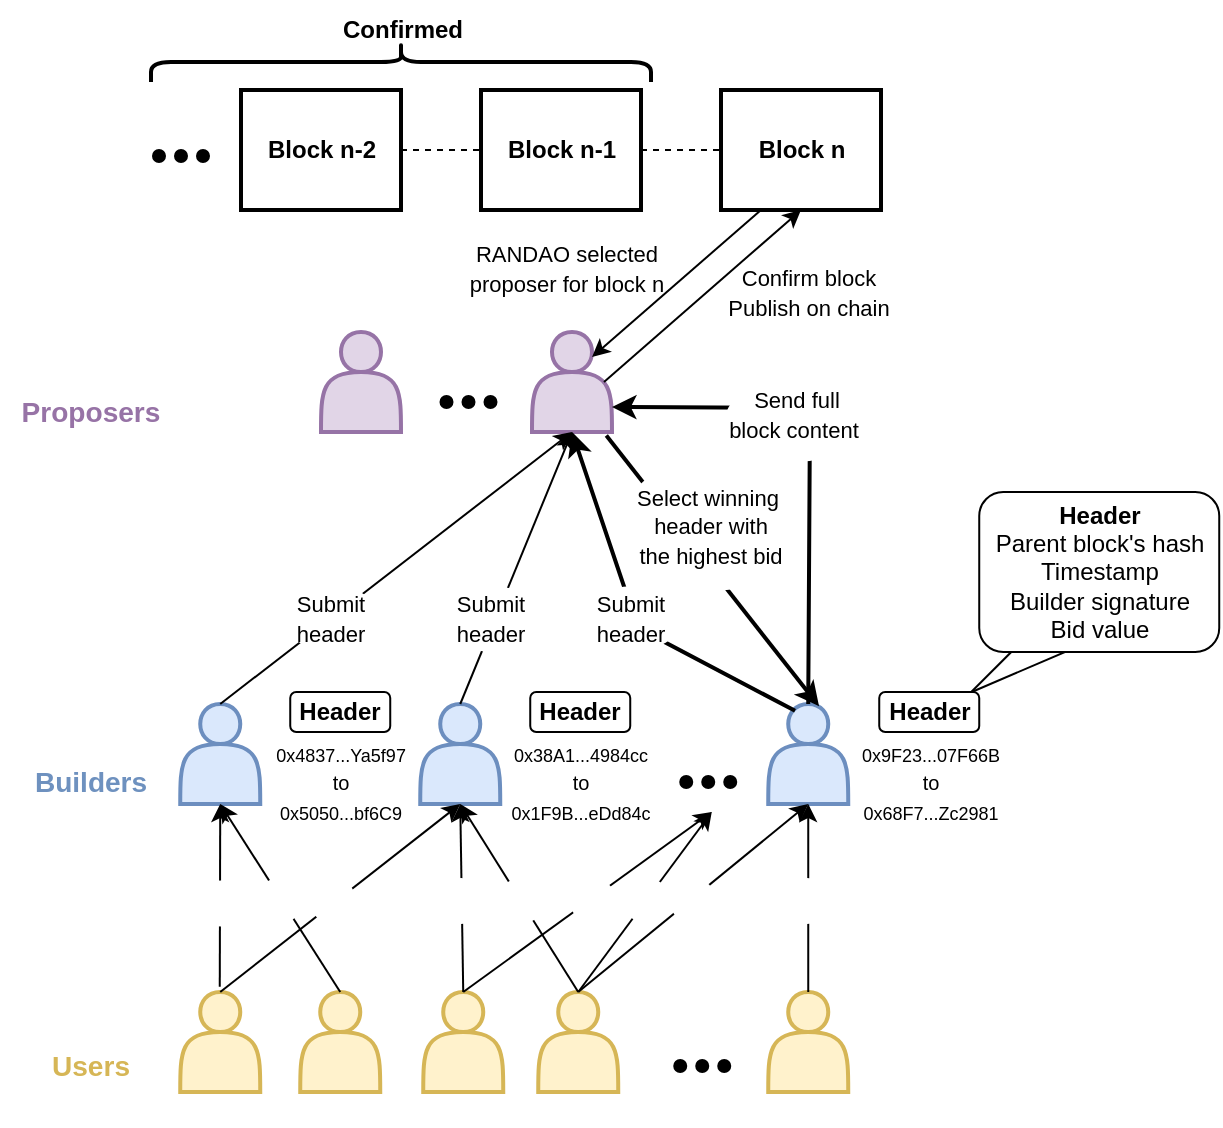 <mxfile version="26.0.14">
  <diagram name="Page-1" id="Rt2gjxt__m3kLgCPaDpE">
    <mxGraphModel dx="835" dy="448" grid="1" gridSize="10" guides="1" tooltips="1" connect="1" arrows="1" fold="1" page="1" pageScale="1" pageWidth="827" pageHeight="1169" math="0" shadow="0">
      <root>
        <mxCell id="0" />
        <mxCell id="1" parent="0" />
        <mxCell id="9paTq_0o_kBmyaApCOEQ-1" value="&lt;b&gt;Block n-1&lt;/b&gt;" style="rounded=0;whiteSpace=wrap;html=1;strokeWidth=2;" vertex="1" parent="1">
          <mxGeometry x="255.5" y="56" width="80" height="60" as="geometry" />
        </mxCell>
        <mxCell id="9paTq_0o_kBmyaApCOEQ-2" value="&lt;b&gt;Block n&lt;/b&gt;" style="rounded=0;whiteSpace=wrap;html=1;strokeWidth=2;" vertex="1" parent="1">
          <mxGeometry x="375.5" y="56" width="80" height="60" as="geometry" />
        </mxCell>
        <mxCell id="9paTq_0o_kBmyaApCOEQ-3" value="" style="endArrow=none;dashed=1;html=1;rounded=0;entryX=0;entryY=0.5;entryDx=0;entryDy=0;" edge="1" parent="1" source="9paTq_0o_kBmyaApCOEQ-1" target="9paTq_0o_kBmyaApCOEQ-2">
          <mxGeometry width="50" height="50" relative="1" as="geometry">
            <mxPoint x="175.5" y="86" as="sourcePoint" />
            <mxPoint x="235.5" y="85.5" as="targetPoint" />
          </mxGeometry>
        </mxCell>
        <mxCell id="9paTq_0o_kBmyaApCOEQ-4" value="&lt;b&gt;Block n-2&lt;/b&gt;" style="rounded=0;whiteSpace=wrap;html=1;strokeWidth=2;" vertex="1" parent="1">
          <mxGeometry x="135.5" y="56" width="80" height="60" as="geometry" />
        </mxCell>
        <mxCell id="9paTq_0o_kBmyaApCOEQ-5" value="" style="endArrow=none;dashed=1;html=1;rounded=0;exitX=1;exitY=0.5;exitDx=0;exitDy=0;entryX=0;entryY=0.5;entryDx=0;entryDy=0;" edge="1" parent="1" source="9paTq_0o_kBmyaApCOEQ-4" target="9paTq_0o_kBmyaApCOEQ-1">
          <mxGeometry width="50" height="50" relative="1" as="geometry">
            <mxPoint x="345.5" y="96" as="sourcePoint" />
            <mxPoint x="255.5" y="86" as="targetPoint" />
          </mxGeometry>
        </mxCell>
        <mxCell id="9paTq_0o_kBmyaApCOEQ-6" value="" style="shape=curlyBracket;whiteSpace=wrap;html=1;rounded=1;labelPosition=left;verticalLabelPosition=middle;align=right;verticalAlign=middle;rotation=90;strokeWidth=2;" vertex="1" parent="1">
          <mxGeometry x="205.5" y="-83" width="20" height="250" as="geometry" />
        </mxCell>
        <mxCell id="9paTq_0o_kBmyaApCOEQ-7" value="&lt;b&gt;Confirmed&lt;/b&gt;" style="text;html=1;align=center;verticalAlign=middle;resizable=0;points=[];autosize=1;strokeColor=none;fillColor=none;" vertex="1" parent="1">
          <mxGeometry x="175.5" y="11" width="80" height="30" as="geometry" />
        </mxCell>
        <mxCell id="9paTq_0o_kBmyaApCOEQ-8" value="" style="shape=actor;whiteSpace=wrap;html=1;strokeWidth=2;fillColor=#e1d5e7;strokeColor=#9673a6;" vertex="1" parent="1">
          <mxGeometry x="281" y="177" width="40" height="50" as="geometry" />
        </mxCell>
        <mxCell id="9paTq_0o_kBmyaApCOEQ-9" value="" style="shape=actor;whiteSpace=wrap;html=1;strokeWidth=2;fillColor=#dae8fc;strokeColor=#6c8ebf;" vertex="1" parent="1">
          <mxGeometry x="399.12" y="363" width="40" height="50" as="geometry" />
        </mxCell>
        <mxCell id="9paTq_0o_kBmyaApCOEQ-10" value="" style="shape=actor;whiteSpace=wrap;html=1;strokeWidth=2;fillColor=#dae8fc;strokeColor=#6c8ebf;" vertex="1" parent="1">
          <mxGeometry x="225.12" y="363" width="40" height="50" as="geometry" />
        </mxCell>
        <mxCell id="9paTq_0o_kBmyaApCOEQ-11" value="" style="shape=actor;whiteSpace=wrap;html=1;strokeWidth=2;fillColor=#dae8fc;strokeColor=#6c8ebf;" vertex="1" parent="1">
          <mxGeometry x="105.12" y="363" width="40" height="50" as="geometry" />
        </mxCell>
        <mxCell id="9paTq_0o_kBmyaApCOEQ-12" value="" style="shape=actor;whiteSpace=wrap;html=1;strokeWidth=2;fillColor=#fff2cc;strokeColor=#d6b656;" vertex="1" parent="1">
          <mxGeometry x="105.12" y="507" width="40" height="50" as="geometry" />
        </mxCell>
        <mxCell id="9paTq_0o_kBmyaApCOEQ-13" value="" style="shape=actor;whiteSpace=wrap;html=1;strokeWidth=2;fillColor=#fff2cc;strokeColor=#d6b656;" vertex="1" parent="1">
          <mxGeometry x="284.12" y="507" width="40" height="50" as="geometry" />
        </mxCell>
        <mxCell id="9paTq_0o_kBmyaApCOEQ-14" value="" style="shape=actor;whiteSpace=wrap;html=1;strokeWidth=2;fillColor=#fff2cc;strokeColor=#d6b656;" vertex="1" parent="1">
          <mxGeometry x="226.62" y="507" width="40" height="50" as="geometry" />
        </mxCell>
        <mxCell id="9paTq_0o_kBmyaApCOEQ-15" value="" style="shape=actor;whiteSpace=wrap;html=1;strokeWidth=2;fillColor=#fff2cc;strokeColor=#d6b656;" vertex="1" parent="1">
          <mxGeometry x="165.12" y="507" width="40" height="50" as="geometry" />
        </mxCell>
        <mxCell id="9paTq_0o_kBmyaApCOEQ-16" value="" style="shape=actor;whiteSpace=wrap;html=1;strokeWidth=2;fillColor=#fff2cc;strokeColor=#d6b656;" vertex="1" parent="1">
          <mxGeometry x="399.12" y="507" width="40" height="50" as="geometry" />
        </mxCell>
        <mxCell id="9paTq_0o_kBmyaApCOEQ-17" value="" style="group" vertex="1" connectable="0" parent="1">
          <mxGeometry x="92.5" y="86" width="26" height="6" as="geometry" />
        </mxCell>
        <mxCell id="9paTq_0o_kBmyaApCOEQ-18" value="" style="ellipse;shape=doubleEllipse;whiteSpace=wrap;html=1;aspect=fixed;fillColor=#000000;" vertex="1" parent="9paTq_0o_kBmyaApCOEQ-17">
          <mxGeometry x="-1" width="6" height="6" as="geometry" />
        </mxCell>
        <mxCell id="9paTq_0o_kBmyaApCOEQ-19" value="" style="ellipse;shape=doubleEllipse;whiteSpace=wrap;html=1;aspect=fixed;fillColor=#000000;" vertex="1" parent="9paTq_0o_kBmyaApCOEQ-17">
          <mxGeometry x="10" width="6" height="6" as="geometry" />
        </mxCell>
        <mxCell id="9paTq_0o_kBmyaApCOEQ-20" value="" style="ellipse;shape=doubleEllipse;whiteSpace=wrap;html=1;aspect=fixed;fillColor=#000000;" vertex="1" parent="9paTq_0o_kBmyaApCOEQ-17">
          <mxGeometry x="21" width="6" height="6" as="geometry" />
        </mxCell>
        <mxCell id="9paTq_0o_kBmyaApCOEQ-21" value="" style="group" vertex="1" connectable="0" parent="1">
          <mxGeometry x="356.12" y="399" width="26" height="6" as="geometry" />
        </mxCell>
        <mxCell id="9paTq_0o_kBmyaApCOEQ-22" value="" style="ellipse;shape=doubleEllipse;whiteSpace=wrap;html=1;aspect=fixed;fillColor=#000000;" vertex="1" parent="9paTq_0o_kBmyaApCOEQ-21">
          <mxGeometry x="-1" width="6" height="6" as="geometry" />
        </mxCell>
        <mxCell id="9paTq_0o_kBmyaApCOEQ-23" value="" style="ellipse;shape=doubleEllipse;whiteSpace=wrap;html=1;aspect=fixed;fillColor=#000000;" vertex="1" parent="9paTq_0o_kBmyaApCOEQ-21">
          <mxGeometry x="10" width="6" height="6" as="geometry" />
        </mxCell>
        <mxCell id="9paTq_0o_kBmyaApCOEQ-24" value="" style="ellipse;shape=doubleEllipse;whiteSpace=wrap;html=1;aspect=fixed;fillColor=#000000;" vertex="1" parent="9paTq_0o_kBmyaApCOEQ-21">
          <mxGeometry x="21" width="6" height="6" as="geometry" />
        </mxCell>
        <mxCell id="9paTq_0o_kBmyaApCOEQ-25" value="" style="endArrow=classic;html=1;rounded=0;exitX=0.5;exitY=0;exitDx=0;exitDy=0;entryX=0.5;entryY=1;entryDx=0;entryDy=0;" edge="1" parent="1" source="9paTq_0o_kBmyaApCOEQ-11" target="9paTq_0o_kBmyaApCOEQ-8">
          <mxGeometry width="50" height="50" relative="1" as="geometry">
            <mxPoint x="186" y="287" as="sourcePoint" />
            <mxPoint x="236" y="237" as="targetPoint" />
            <Array as="points" />
          </mxGeometry>
        </mxCell>
        <mxCell id="9paTq_0o_kBmyaApCOEQ-26" value="" style="endArrow=classic;html=1;rounded=0;exitX=0.5;exitY=0;exitDx=0;exitDy=0;" edge="1" parent="1" source="9paTq_0o_kBmyaApCOEQ-10">
          <mxGeometry width="50" height="50" relative="1" as="geometry">
            <mxPoint x="251" y="277" as="sourcePoint" />
            <mxPoint x="301" y="227" as="targetPoint" />
          </mxGeometry>
        </mxCell>
        <mxCell id="9paTq_0o_kBmyaApCOEQ-27" value="" style="endArrow=classic;html=1;rounded=0;exitX=0.335;exitY=0.068;exitDx=0;exitDy=0;strokeWidth=2;exitPerimeter=0;" edge="1" parent="1" source="9paTq_0o_kBmyaApCOEQ-9">
          <mxGeometry width="50" height="50" relative="1" as="geometry">
            <mxPoint x="341" y="407" as="sourcePoint" />
            <mxPoint x="301" y="227" as="targetPoint" />
            <Array as="points">
              <mxPoint x="334" y="325" />
            </Array>
          </mxGeometry>
        </mxCell>
        <mxCell id="9paTq_0o_kBmyaApCOEQ-28" value="&lt;b&gt;Header&lt;/b&gt;" style="rounded=1;whiteSpace=wrap;html=1;" vertex="1" parent="1">
          <mxGeometry x="160.12" y="357" width="50" height="20" as="geometry" />
        </mxCell>
        <mxCell id="9paTq_0o_kBmyaApCOEQ-29" value="&lt;div&gt;&lt;span style=&quot;background-color: transparent; color: light-dark(rgb(0, 0, 0), rgb(255, 255, 255));&quot;&gt;&lt;font style=&quot;font-size: 9px;&quot;&gt;0x4837...Ya5f97&lt;/font&gt;&lt;/span&gt;&lt;/div&gt;&lt;div&gt;&lt;div&gt;&lt;font size=&quot;1&quot;&gt;to&lt;/font&gt;&lt;/div&gt;&lt;/div&gt;&lt;div&gt;&lt;div&gt;&lt;font style=&quot;font-size: 9px;&quot;&gt;0x5050...bf6C9&lt;/font&gt;&lt;/div&gt;&lt;/div&gt;" style="text;html=1;align=center;verticalAlign=middle;resizable=0;points=[];autosize=1;strokeColor=none;fillColor=none;" vertex="1" parent="1">
          <mxGeometry x="140.12" y="372" width="90" height="60" as="geometry" />
        </mxCell>
        <mxCell id="9paTq_0o_kBmyaApCOEQ-30" value="Header" style="rounded=1;whiteSpace=wrap;html=1;fontStyle=1" vertex="1" parent="1">
          <mxGeometry x="280.12" y="357" width="50" height="20" as="geometry" />
        </mxCell>
        <mxCell id="9paTq_0o_kBmyaApCOEQ-31" value="Header" style="rounded=1;whiteSpace=wrap;html=1;fontStyle=1" vertex="1" parent="1">
          <mxGeometry x="454.62" y="357" width="50" height="20" as="geometry" />
        </mxCell>
        <mxCell id="9paTq_0o_kBmyaApCOEQ-32" value="&lt;font style=&quot;font-size: 9px;&quot;&gt;0x9F23...07F66B&lt;/font&gt;&lt;div&gt;&lt;font size=&quot;1&quot;&gt;to&lt;/font&gt;&lt;/div&gt;&lt;div&gt;&lt;font style=&quot;font-size: 9px;&quot;&gt;0x68F7...Zc2981&lt;/font&gt;&lt;br&gt;&lt;/div&gt;" style="text;html=1;align=center;verticalAlign=middle;resizable=0;points=[];autosize=1;strokeColor=none;fillColor=none;" vertex="1" parent="1">
          <mxGeometry x="434.62" y="372" width="90" height="60" as="geometry" />
        </mxCell>
        <mxCell id="9paTq_0o_kBmyaApCOEQ-33" value="" style="endArrow=classic;html=1;rounded=0;exitX=0.9;exitY=0.5;exitDx=0;exitDy=0;exitPerimeter=0;entryX=0.5;entryY=1;entryDx=0;entryDy=0;" edge="1" parent="1" source="9paTq_0o_kBmyaApCOEQ-8" target="9paTq_0o_kBmyaApCOEQ-2">
          <mxGeometry width="50" height="50" relative="1" as="geometry">
            <mxPoint x="341" y="307" as="sourcePoint" />
            <mxPoint x="391" y="257" as="targetPoint" />
          </mxGeometry>
        </mxCell>
        <mxCell id="9paTq_0o_kBmyaApCOEQ-34" value="" style="endArrow=classic;html=1;rounded=0;exitX=0.25;exitY=1;exitDx=0;exitDy=0;entryX=0.75;entryY=0.25;entryDx=0;entryDy=0;entryPerimeter=0;" edge="1" parent="1" source="9paTq_0o_kBmyaApCOEQ-2" target="9paTq_0o_kBmyaApCOEQ-8">
          <mxGeometry width="50" height="50" relative="1" as="geometry">
            <mxPoint x="341" y="307" as="sourcePoint" />
            <mxPoint x="391" y="257" as="targetPoint" />
          </mxGeometry>
        </mxCell>
        <mxCell id="9paTq_0o_kBmyaApCOEQ-36" value="" style="group" vertex="1" connectable="0" parent="1">
          <mxGeometry x="353.12" y="541" width="26" height="6" as="geometry" />
        </mxCell>
        <mxCell id="9paTq_0o_kBmyaApCOEQ-37" value="" style="ellipse;shape=doubleEllipse;whiteSpace=wrap;html=1;aspect=fixed;fillColor=#000000;" vertex="1" parent="9paTq_0o_kBmyaApCOEQ-36">
          <mxGeometry x="-1" width="6" height="6" as="geometry" />
        </mxCell>
        <mxCell id="9paTq_0o_kBmyaApCOEQ-38" value="" style="ellipse;shape=doubleEllipse;whiteSpace=wrap;html=1;aspect=fixed;fillColor=#000000;" vertex="1" parent="9paTq_0o_kBmyaApCOEQ-36">
          <mxGeometry x="10" width="6" height="6" as="geometry" />
        </mxCell>
        <mxCell id="9paTq_0o_kBmyaApCOEQ-39" value="" style="ellipse;shape=doubleEllipse;whiteSpace=wrap;html=1;aspect=fixed;fillColor=#000000;" vertex="1" parent="9paTq_0o_kBmyaApCOEQ-36">
          <mxGeometry x="21" width="6" height="6" as="geometry" />
        </mxCell>
        <mxCell id="9paTq_0o_kBmyaApCOEQ-40" value="&lt;font style=&quot;font-size: 9px;&quot;&gt;0x38A1...4984cc&lt;/font&gt;&lt;div&gt;&lt;font size=&quot;1&quot;&gt;to&lt;/font&gt;&lt;/div&gt;&lt;div&gt;&lt;font style=&quot;font-size: 9px;&quot;&gt;0x1F9B...eDd84c&lt;/font&gt;&lt;br&gt;&lt;/div&gt;" style="text;html=1;align=center;verticalAlign=middle;resizable=0;points=[];autosize=1;strokeColor=none;fillColor=none;" vertex="1" parent="1">
          <mxGeometry x="260.12" y="372" width="90" height="60" as="geometry" />
        </mxCell>
        <mxCell id="9paTq_0o_kBmyaApCOEQ-41" value="&lt;font style=&quot;font-size: 11px;&quot;&gt;RANDAO selected proposer for block n&lt;/font&gt;" style="text;html=1;align=center;verticalAlign=middle;whiteSpace=wrap;rounded=0;" vertex="1" parent="1">
          <mxGeometry x="248" y="135" width="100.5" height="20" as="geometry" />
        </mxCell>
        <mxCell id="9paTq_0o_kBmyaApCOEQ-42" value="" style="shape=actor;whiteSpace=wrap;html=1;strokeWidth=2;fillColor=#e1d5e7;strokeColor=#9673a6;" vertex="1" parent="1">
          <mxGeometry x="175.5" y="177" width="40" height="50" as="geometry" />
        </mxCell>
        <mxCell id="9paTq_0o_kBmyaApCOEQ-43" value="" style="group" vertex="1" connectable="0" parent="1">
          <mxGeometry x="236.25" y="209" width="26" height="6" as="geometry" />
        </mxCell>
        <mxCell id="9paTq_0o_kBmyaApCOEQ-44" value="" style="ellipse;shape=doubleEllipse;whiteSpace=wrap;html=1;aspect=fixed;fillColor=#000000;" vertex="1" parent="9paTq_0o_kBmyaApCOEQ-43">
          <mxGeometry x="-1" width="6" height="6" as="geometry" />
        </mxCell>
        <mxCell id="9paTq_0o_kBmyaApCOEQ-45" value="" style="ellipse;shape=doubleEllipse;whiteSpace=wrap;html=1;aspect=fixed;fillColor=#000000;" vertex="1" parent="9paTq_0o_kBmyaApCOEQ-43">
          <mxGeometry x="10" width="6" height="6" as="geometry" />
        </mxCell>
        <mxCell id="9paTq_0o_kBmyaApCOEQ-46" value="" style="ellipse;shape=doubleEllipse;whiteSpace=wrap;html=1;aspect=fixed;fillColor=#000000;" vertex="1" parent="9paTq_0o_kBmyaApCOEQ-43">
          <mxGeometry x="21" width="6" height="6" as="geometry" />
        </mxCell>
        <mxCell id="9paTq_0o_kBmyaApCOEQ-48" value="" style="endArrow=classic;html=1;rounded=0;entryX=0.5;entryY=1;entryDx=0;entryDy=0;exitX=0.5;exitY=0;exitDx=0;exitDy=0;" edge="1" parent="1" source="9paTq_0o_kBmyaApCOEQ-12" target="9paTq_0o_kBmyaApCOEQ-10">
          <mxGeometry width="50" height="50" relative="1" as="geometry">
            <mxPoint x="125.37" y="482" as="sourcePoint" />
            <mxPoint x="240.87" y="417" as="targetPoint" />
          </mxGeometry>
        </mxCell>
        <mxCell id="9paTq_0o_kBmyaApCOEQ-49" value="" style="endArrow=classic;html=1;rounded=0;entryX=0.5;entryY=1;entryDx=0;entryDy=0;exitX=0.5;exitY=0;exitDx=0;exitDy=0;" edge="1" parent="1" source="9paTq_0o_kBmyaApCOEQ-15" target="9paTq_0o_kBmyaApCOEQ-11">
          <mxGeometry width="50" height="50" relative="1" as="geometry">
            <mxPoint x="185.37" y="482" as="sourcePoint" />
            <mxPoint x="235.37" y="432" as="targetPoint" />
          </mxGeometry>
        </mxCell>
        <mxCell id="9paTq_0o_kBmyaApCOEQ-50" value="" style="endArrow=classic;html=1;rounded=0;entryX=0.5;entryY=1;entryDx=0;entryDy=0;exitX=0.494;exitY=-0.052;exitDx=0;exitDy=0;exitPerimeter=0;" edge="1" parent="1" source="9paTq_0o_kBmyaApCOEQ-12" target="9paTq_0o_kBmyaApCOEQ-11">
          <mxGeometry width="50" height="50" relative="1" as="geometry">
            <mxPoint x="125.37" y="482" as="sourcePoint" />
            <mxPoint x="130.87" y="417" as="targetPoint" />
          </mxGeometry>
        </mxCell>
        <mxCell id="9paTq_0o_kBmyaApCOEQ-51" value="" style="endArrow=classic;html=1;rounded=0;exitX=0.5;exitY=0;exitDx=0;exitDy=0;entryX=0.5;entryY=1;entryDx=0;entryDy=0;" edge="1" parent="1" source="9paTq_0o_kBmyaApCOEQ-14" target="9paTq_0o_kBmyaApCOEQ-10">
          <mxGeometry width="50" height="50" relative="1" as="geometry">
            <mxPoint x="220.87" y="487" as="sourcePoint" />
            <mxPoint x="270.87" y="437" as="targetPoint" />
          </mxGeometry>
        </mxCell>
        <mxCell id="9paTq_0o_kBmyaApCOEQ-52" value="" style="endArrow=classic;html=1;rounded=0;exitX=0.5;exitY=0;exitDx=0;exitDy=0;" edge="1" parent="1" source="9paTq_0o_kBmyaApCOEQ-14">
          <mxGeometry width="50" height="50" relative="1" as="geometry">
            <mxPoint x="240.87" y="483" as="sourcePoint" />
            <mxPoint x="370.87" y="417" as="targetPoint" />
          </mxGeometry>
        </mxCell>
        <mxCell id="9paTq_0o_kBmyaApCOEQ-53" value="" style="endArrow=classic;html=1;rounded=0;exitX=0.5;exitY=0;exitDx=0;exitDy=0;entryX=0.5;entryY=1;entryDx=0;entryDy=0;" edge="1" parent="1" source="9paTq_0o_kBmyaApCOEQ-13" target="9paTq_0o_kBmyaApCOEQ-9">
          <mxGeometry width="50" height="50" relative="1" as="geometry">
            <mxPoint x="320.87" y="487" as="sourcePoint" />
            <mxPoint x="370.87" y="437" as="targetPoint" />
          </mxGeometry>
        </mxCell>
        <mxCell id="9paTq_0o_kBmyaApCOEQ-54" value="" style="endArrow=classic;html=1;rounded=0;exitX=0.5;exitY=0;exitDx=0;exitDy=0;" edge="1" parent="1" source="9paTq_0o_kBmyaApCOEQ-13">
          <mxGeometry width="50" height="50" relative="1" as="geometry">
            <mxPoint x="300.87" y="487" as="sourcePoint" />
            <mxPoint x="370.87" y="417" as="targetPoint" />
          </mxGeometry>
        </mxCell>
        <mxCell id="9paTq_0o_kBmyaApCOEQ-55" value="" style="endArrow=classic;html=1;rounded=0;exitX=0.5;exitY=0;exitDx=0;exitDy=0;entryX=0.5;entryY=1;entryDx=0;entryDy=0;" edge="1" parent="1" source="9paTq_0o_kBmyaApCOEQ-13" target="9paTq_0o_kBmyaApCOEQ-10">
          <mxGeometry width="50" height="50" relative="1" as="geometry">
            <mxPoint x="195.37" y="463" as="sourcePoint" />
            <mxPoint x="245.37" y="413" as="targetPoint" />
          </mxGeometry>
        </mxCell>
        <mxCell id="9paTq_0o_kBmyaApCOEQ-56" value="" style="endArrow=classic;html=1;rounded=0;exitX=0.5;exitY=0;exitDx=0;exitDy=0;entryX=0.5;entryY=1;entryDx=0;entryDy=0;" edge="1" parent="1" source="9paTq_0o_kBmyaApCOEQ-16" target="9paTq_0o_kBmyaApCOEQ-9">
          <mxGeometry width="50" height="50" relative="1" as="geometry">
            <mxPoint x="399.12" y="482" as="sourcePoint" />
            <mxPoint x="430.87" y="437" as="targetPoint" />
          </mxGeometry>
        </mxCell>
        <mxCell id="9paTq_0o_kBmyaApCOEQ-58" value="" style="endArrow=none;html=1;rounded=0;" edge="1" parent="1">
          <mxGeometry width="50" height="50" relative="1" as="geometry">
            <mxPoint x="500.62" y="357" as="sourcePoint" />
            <mxPoint x="550.62" y="307" as="targetPoint" />
          </mxGeometry>
        </mxCell>
        <mxCell id="9paTq_0o_kBmyaApCOEQ-59" value="" style="endArrow=none;html=1;rounded=0;" edge="1" parent="1">
          <mxGeometry width="50" height="50" relative="1" as="geometry">
            <mxPoint x="500.87" y="357" as="sourcePoint" />
            <mxPoint x="570.87" y="327" as="targetPoint" />
          </mxGeometry>
        </mxCell>
        <mxCell id="9paTq_0o_kBmyaApCOEQ-60" value="&lt;b&gt;Header&lt;/b&gt;&lt;div&gt;Parent block&#39;s hash&lt;/div&gt;&lt;div&gt;Timestamp&lt;/div&gt;&lt;div&gt;Builder signature&lt;/div&gt;&lt;div&gt;Bid value&lt;/div&gt;" style="rounded=1;whiteSpace=wrap;html=1;" vertex="1" parent="1">
          <mxGeometry x="504.62" y="257" width="120" height="80" as="geometry" />
        </mxCell>
        <mxCell id="9paTq_0o_kBmyaApCOEQ-61" value="&lt;h3&gt;&lt;font style=&quot;color: light-dark(rgb(151, 115, 166), rgb(105, 70, 122));&quot;&gt;Proposers&lt;/font&gt;&lt;/h3&gt;" style="text;html=1;align=center;verticalAlign=middle;resizable=0;points=[];autosize=1;strokeColor=none;fillColor=none;" vertex="1" parent="1">
          <mxGeometry x="15.25" y="187" width="90" height="60" as="geometry" />
        </mxCell>
        <mxCell id="9paTq_0o_kBmyaApCOEQ-62" value="&lt;h3&gt;&lt;font style=&quot;color: light-dark(rgb(110, 145, 191), rgb(105, 70, 122));&quot;&gt;Builders&lt;/font&gt;&lt;/h3&gt;" style="text;html=1;align=center;verticalAlign=middle;resizable=0;points=[];autosize=1;strokeColor=none;fillColor=none;" vertex="1" parent="1">
          <mxGeometry x="20.12" y="372" width="80" height="60" as="geometry" />
        </mxCell>
        <mxCell id="9paTq_0o_kBmyaApCOEQ-63" value="&lt;h3&gt;&lt;font style=&quot;color: light-dark(rgb(214, 182, 86), rgb(105, 70, 122));&quot;&gt;Users&lt;/font&gt;&lt;/h3&gt;" style="text;html=1;align=center;verticalAlign=middle;resizable=0;points=[];autosize=1;strokeColor=none;fillColor=none;" vertex="1" parent="1">
          <mxGeometry x="30.12" y="514" width="60" height="60" as="geometry" />
        </mxCell>
        <mxCell id="9paTq_0o_kBmyaApCOEQ-35" value="" style="endArrow=classic;html=1;rounded=0;exitX=0.929;exitY=1.036;exitDx=0;exitDy=0;exitPerimeter=0;strokeWidth=2;entryX=0.635;entryY=0.023;entryDx=0;entryDy=0;entryPerimeter=0;" edge="1" parent="1" source="9paTq_0o_kBmyaApCOEQ-8" target="9paTq_0o_kBmyaApCOEQ-9">
          <mxGeometry width="50" height="50" relative="1" as="geometry">
            <mxPoint x="341" y="307" as="sourcePoint" />
            <mxPoint x="421" y="277" as="targetPoint" />
          </mxGeometry>
        </mxCell>
        <mxCell id="9paTq_0o_kBmyaApCOEQ-70" value="&lt;font style=&quot;font-size: 11px;&quot;&gt;Confirm block&lt;/font&gt;&lt;div&gt;&lt;font style=&quot;font-size: 11px;&quot;&gt;Publish on chain&lt;/font&gt;&lt;/div&gt;" style="text;html=1;align=center;verticalAlign=middle;resizable=0;points=[];autosize=1;strokeColor=none;fillColor=none;" vertex="1" parent="1">
          <mxGeometry x="369.25" y="137" width="100" height="40" as="geometry" />
        </mxCell>
        <mxCell id="9paTq_0o_kBmyaApCOEQ-71" value="" style="endArrow=classic;html=1;rounded=0;entryX=1;entryY=0.75;entryDx=0;entryDy=0;exitX=0.5;exitY=0;exitDx=0;exitDy=0;strokeWidth=2;" edge="1" parent="1" source="9paTq_0o_kBmyaApCOEQ-9" target="9paTq_0o_kBmyaApCOEQ-8">
          <mxGeometry width="50" height="50" relative="1" as="geometry">
            <mxPoint x="430" y="310" as="sourcePoint" />
            <mxPoint x="320" y="300" as="targetPoint" />
            <Array as="points">
              <mxPoint x="420" y="215" />
            </Array>
          </mxGeometry>
        </mxCell>
        <mxCell id="9paTq_0o_kBmyaApCOEQ-90" value="" style="group" vertex="1" connectable="0" parent="1">
          <mxGeometry x="143.12" y="450" width="23" height="23" as="geometry" />
        </mxCell>
        <mxCell id="9paTq_0o_kBmyaApCOEQ-89" value="" style="ellipse;whiteSpace=wrap;html=1;aspect=fixed;fillColor=default;strokeColor=none;" vertex="1" parent="9paTq_0o_kBmyaApCOEQ-90">
          <mxGeometry width="23" height="23" as="geometry" />
        </mxCell>
        <mxCell id="9paTq_0o_kBmyaApCOEQ-64" value="" style="shape=image;html=1;verticalAlign=top;verticalLabelPosition=bottom;labelBackgroundColor=#ffffff;imageAspect=0;aspect=fixed;image=https://cdn0.iconfinder.com/data/icons/basic-e-commerce-line/48/Receipt_success-128.png" vertex="1" parent="9paTq_0o_kBmyaApCOEQ-90">
          <mxGeometry x="2.88" y="2.88" width="17.25" height="17.25" as="geometry" />
        </mxCell>
        <mxCell id="9paTq_0o_kBmyaApCOEQ-91" value="" style="group" vertex="1" connectable="0" parent="1">
          <mxGeometry x="113.62" y="451.25" width="23" height="23" as="geometry" />
        </mxCell>
        <mxCell id="9paTq_0o_kBmyaApCOEQ-92" value="" style="ellipse;whiteSpace=wrap;html=1;aspect=fixed;fillColor=default;strokeColor=none;" vertex="1" parent="9paTq_0o_kBmyaApCOEQ-91">
          <mxGeometry width="23" height="23" as="geometry" />
        </mxCell>
        <mxCell id="9paTq_0o_kBmyaApCOEQ-93" value="" style="shape=image;html=1;verticalAlign=top;verticalLabelPosition=bottom;labelBackgroundColor=#ffffff;imageAspect=0;aspect=fixed;image=https://cdn0.iconfinder.com/data/icons/basic-e-commerce-line/48/Receipt_success-128.png" vertex="1" parent="9paTq_0o_kBmyaApCOEQ-91">
          <mxGeometry x="2.88" y="2.88" width="17.25" height="17.25" as="geometry" />
        </mxCell>
        <mxCell id="9paTq_0o_kBmyaApCOEQ-94" value="" style="group" vertex="1" connectable="0" parent="1">
          <mxGeometry x="170" y="450" width="23" height="23" as="geometry" />
        </mxCell>
        <mxCell id="9paTq_0o_kBmyaApCOEQ-95" value="" style="ellipse;whiteSpace=wrap;html=1;aspect=fixed;fillColor=default;strokeColor=none;" vertex="1" parent="9paTq_0o_kBmyaApCOEQ-94">
          <mxGeometry width="23" height="23" as="geometry" />
        </mxCell>
        <mxCell id="9paTq_0o_kBmyaApCOEQ-96" value="" style="shape=image;html=1;verticalAlign=top;verticalLabelPosition=bottom;labelBackgroundColor=#ffffff;imageAspect=0;aspect=fixed;image=https://cdn0.iconfinder.com/data/icons/basic-e-commerce-line/48/Receipt_success-128.png" vertex="1" parent="9paTq_0o_kBmyaApCOEQ-94">
          <mxGeometry x="2.88" y="2.88" width="17.25" height="17.25" as="geometry" />
        </mxCell>
        <mxCell id="9paTq_0o_kBmyaApCOEQ-97" value="" style="group" vertex="1" connectable="0" parent="1">
          <mxGeometry x="234" y="450" width="23" height="23" as="geometry" />
        </mxCell>
        <mxCell id="9paTq_0o_kBmyaApCOEQ-98" value="" style="ellipse;whiteSpace=wrap;html=1;aspect=fixed;fillColor=default;strokeColor=none;" vertex="1" parent="9paTq_0o_kBmyaApCOEQ-97">
          <mxGeometry width="23" height="23" as="geometry" />
        </mxCell>
        <mxCell id="9paTq_0o_kBmyaApCOEQ-99" value="" style="shape=image;html=1;verticalAlign=top;verticalLabelPosition=bottom;labelBackgroundColor=#ffffff;imageAspect=0;aspect=fixed;image=https://cdn0.iconfinder.com/data/icons/basic-e-commerce-line/48/Receipt_success-128.png" vertex="1" parent="9paTq_0o_kBmyaApCOEQ-97">
          <mxGeometry x="2.88" y="2.88" width="17.25" height="17.25" as="geometry" />
        </mxCell>
        <mxCell id="9paTq_0o_kBmyaApCOEQ-100" value="" style="group" vertex="1" connectable="0" parent="1">
          <mxGeometry x="264" y="450" width="23" height="23" as="geometry" />
        </mxCell>
        <mxCell id="9paTq_0o_kBmyaApCOEQ-101" value="" style="ellipse;whiteSpace=wrap;html=1;aspect=fixed;fillColor=default;strokeColor=none;" vertex="1" parent="9paTq_0o_kBmyaApCOEQ-100">
          <mxGeometry width="23" height="23" as="geometry" />
        </mxCell>
        <mxCell id="9paTq_0o_kBmyaApCOEQ-102" value="" style="shape=image;html=1;verticalAlign=top;verticalLabelPosition=bottom;labelBackgroundColor=#ffffff;imageAspect=0;aspect=fixed;image=https://cdn0.iconfinder.com/data/icons/basic-e-commerce-line/48/Receipt_success-128.png" vertex="1" parent="9paTq_0o_kBmyaApCOEQ-100">
          <mxGeometry x="2.88" y="2.88" width="17.25" height="17.25" as="geometry" />
        </mxCell>
        <mxCell id="9paTq_0o_kBmyaApCOEQ-103" value="" style="group" vertex="1" connectable="0" parent="1">
          <mxGeometry x="300" y="450" width="23" height="23" as="geometry" />
        </mxCell>
        <mxCell id="9paTq_0o_kBmyaApCOEQ-104" value="" style="ellipse;whiteSpace=wrap;html=1;aspect=fixed;fillColor=default;strokeColor=none;" vertex="1" parent="9paTq_0o_kBmyaApCOEQ-103">
          <mxGeometry width="23" height="23" as="geometry" />
        </mxCell>
        <mxCell id="9paTq_0o_kBmyaApCOEQ-105" value="" style="shape=image;html=1;verticalAlign=top;verticalLabelPosition=bottom;labelBackgroundColor=#ffffff;imageAspect=0;aspect=fixed;image=https://cdn0.iconfinder.com/data/icons/basic-e-commerce-line/48/Receipt_success-128.png" vertex="1" parent="9paTq_0o_kBmyaApCOEQ-103">
          <mxGeometry x="2.88" y="2.88" width="17.25" height="17.25" as="geometry" />
        </mxCell>
        <mxCell id="9paTq_0o_kBmyaApCOEQ-106" value="" style="group" vertex="1" connectable="0" parent="1">
          <mxGeometry x="327" y="450" width="23" height="23" as="geometry" />
        </mxCell>
        <mxCell id="9paTq_0o_kBmyaApCOEQ-107" value="" style="ellipse;whiteSpace=wrap;html=1;aspect=fixed;fillColor=default;strokeColor=none;" vertex="1" parent="9paTq_0o_kBmyaApCOEQ-106">
          <mxGeometry width="23" height="23" as="geometry" />
        </mxCell>
        <mxCell id="9paTq_0o_kBmyaApCOEQ-108" value="" style="shape=image;html=1;verticalAlign=top;verticalLabelPosition=bottom;labelBackgroundColor=#ffffff;imageAspect=0;aspect=fixed;image=https://cdn0.iconfinder.com/data/icons/basic-e-commerce-line/48/Receipt_success-128.png" vertex="1" parent="9paTq_0o_kBmyaApCOEQ-106">
          <mxGeometry x="2.88" y="2.88" width="17.25" height="17.25" as="geometry" />
        </mxCell>
        <mxCell id="9paTq_0o_kBmyaApCOEQ-109" value="" style="group" vertex="1" connectable="0" parent="1">
          <mxGeometry x="350" y="450" width="23" height="23" as="geometry" />
        </mxCell>
        <mxCell id="9paTq_0o_kBmyaApCOEQ-110" value="" style="ellipse;whiteSpace=wrap;html=1;aspect=fixed;fillColor=default;strokeColor=none;" vertex="1" parent="9paTq_0o_kBmyaApCOEQ-109">
          <mxGeometry width="23" height="23" as="geometry" />
        </mxCell>
        <mxCell id="9paTq_0o_kBmyaApCOEQ-111" value="" style="shape=image;html=1;verticalAlign=top;verticalLabelPosition=bottom;labelBackgroundColor=#ffffff;imageAspect=0;aspect=fixed;image=https://cdn0.iconfinder.com/data/icons/basic-e-commerce-line/48/Receipt_success-128.png" vertex="1" parent="9paTq_0o_kBmyaApCOEQ-109">
          <mxGeometry x="2.88" y="2.88" width="17.25" height="17.25" as="geometry" />
        </mxCell>
        <mxCell id="9paTq_0o_kBmyaApCOEQ-112" value="" style="group" vertex="1" connectable="0" parent="1">
          <mxGeometry x="407" y="450" width="23" height="23" as="geometry" />
        </mxCell>
        <mxCell id="9paTq_0o_kBmyaApCOEQ-113" value="" style="ellipse;whiteSpace=wrap;html=1;aspect=fixed;fillColor=default;strokeColor=none;" vertex="1" parent="9paTq_0o_kBmyaApCOEQ-112">
          <mxGeometry width="23" height="23" as="geometry" />
        </mxCell>
        <mxCell id="9paTq_0o_kBmyaApCOEQ-114" value="" style="shape=image;html=1;verticalAlign=top;verticalLabelPosition=bottom;labelBackgroundColor=#ffffff;imageAspect=0;aspect=fixed;image=https://cdn0.iconfinder.com/data/icons/basic-e-commerce-line/48/Receipt_success-128.png" vertex="1" parent="9paTq_0o_kBmyaApCOEQ-112">
          <mxGeometry x="2.88" y="2.88" width="17.25" height="17.25" as="geometry" />
        </mxCell>
        <mxCell id="9paTq_0o_kBmyaApCOEQ-116" value="" style="group" vertex="1" connectable="0" parent="1">
          <mxGeometry x="150" y="300" width="60" height="40" as="geometry" />
        </mxCell>
        <mxCell id="9paTq_0o_kBmyaApCOEQ-115" value="" style="ellipse;whiteSpace=wrap;html=1;strokeColor=none;" vertex="1" parent="9paTq_0o_kBmyaApCOEQ-116">
          <mxGeometry x="7.56" y="4" width="47.56" height="33" as="geometry" />
        </mxCell>
        <mxCell id="9paTq_0o_kBmyaApCOEQ-67" value="&lt;font style=&quot;font-size: 11px;&quot;&gt;Submit&lt;/font&gt;&lt;div&gt;&lt;font style=&quot;font-size: 11px;&quot;&gt;header&lt;/font&gt;&lt;/div&gt;" style="text;html=1;align=center;verticalAlign=middle;resizable=0;points=[];autosize=1;fillColor=none;" vertex="1" parent="9paTq_0o_kBmyaApCOEQ-116">
          <mxGeometry width="60" height="40" as="geometry" />
        </mxCell>
        <mxCell id="9paTq_0o_kBmyaApCOEQ-117" value="" style="group" vertex="1" connectable="0" parent="1">
          <mxGeometry x="230" y="300" width="60" height="40" as="geometry" />
        </mxCell>
        <mxCell id="9paTq_0o_kBmyaApCOEQ-118" value="" style="ellipse;whiteSpace=wrap;html=1;strokeColor=none;" vertex="1" parent="9paTq_0o_kBmyaApCOEQ-117">
          <mxGeometry x="7.56" y="4" width="47.56" height="33" as="geometry" />
        </mxCell>
        <mxCell id="9paTq_0o_kBmyaApCOEQ-119" value="&lt;font style=&quot;font-size: 11px;&quot;&gt;Submit&lt;/font&gt;&lt;div&gt;&lt;font style=&quot;font-size: 11px;&quot;&gt;header&lt;/font&gt;&lt;/div&gt;" style="text;html=1;align=center;verticalAlign=middle;resizable=0;points=[];autosize=1;fillColor=none;" vertex="1" parent="9paTq_0o_kBmyaApCOEQ-117">
          <mxGeometry width="60" height="40" as="geometry" />
        </mxCell>
        <mxCell id="9paTq_0o_kBmyaApCOEQ-120" value="" style="group" vertex="1" connectable="0" parent="1">
          <mxGeometry x="300" y="300" width="60" height="40" as="geometry" />
        </mxCell>
        <mxCell id="9paTq_0o_kBmyaApCOEQ-121" value="" style="ellipse;whiteSpace=wrap;html=1;strokeColor=none;" vertex="1" parent="9paTq_0o_kBmyaApCOEQ-120">
          <mxGeometry x="7.56" y="4" width="47.56" height="33" as="geometry" />
        </mxCell>
        <mxCell id="9paTq_0o_kBmyaApCOEQ-122" value="&lt;font style=&quot;font-size: 11px;&quot;&gt;Submit&lt;/font&gt;&lt;div&gt;&lt;font style=&quot;font-size: 11px;&quot;&gt;header&lt;/font&gt;&lt;/div&gt;" style="text;html=1;align=center;verticalAlign=middle;resizable=0;points=[];autosize=1;fillColor=none;" vertex="1" parent="9paTq_0o_kBmyaApCOEQ-120">
          <mxGeometry width="60" height="40" as="geometry" />
        </mxCell>
        <mxCell id="9paTq_0o_kBmyaApCOEQ-124" value="" style="group" vertex="1" connectable="0" parent="1">
          <mxGeometry x="320" y="240" width="100" height="66.5" as="geometry" />
        </mxCell>
        <mxCell id="9paTq_0o_kBmyaApCOEQ-123" value="" style="ellipse;whiteSpace=wrap;html=1;strokeColor=none;" vertex="1" parent="9paTq_0o_kBmyaApCOEQ-124">
          <mxGeometry x="6" width="89.5" height="66.5" as="geometry" />
        </mxCell>
        <mxCell id="9paTq_0o_kBmyaApCOEQ-68" value="&lt;font style=&quot;font-size: 11px;&quot;&gt;Select winning&amp;nbsp;&lt;/font&gt;&lt;div&gt;&lt;font style=&quot;font-size: 11px;&quot;&gt;header&amp;nbsp;&lt;span style=&quot;background-color: transparent; color: light-dark(rgb(0, 0, 0), rgb(255, 255, 255));&quot;&gt;with&lt;/span&gt;&lt;/font&gt;&lt;/div&gt;&lt;div&gt;&lt;span style=&quot;background-color: transparent; color: light-dark(rgb(0, 0, 0), rgb(255, 255, 255));&quot;&gt;&lt;font style=&quot;font-size: 11px;&quot;&gt;the highest bid&lt;/font&gt;&lt;/span&gt;&lt;/div&gt;" style="text;html=1;align=center;verticalAlign=middle;resizable=0;points=[];autosize=1;strokeColor=none;fillColor=none;" vertex="1" parent="9paTq_0o_kBmyaApCOEQ-124">
          <mxGeometry y="3.5" width="100" height="60" as="geometry" />
        </mxCell>
        <mxCell id="9paTq_0o_kBmyaApCOEQ-126" value="" style="group;strokeColor=none;" vertex="1" connectable="0" parent="1">
          <mxGeometry x="368" y="198" width="90" height="44" as="geometry" />
        </mxCell>
        <mxCell id="9paTq_0o_kBmyaApCOEQ-125" value="" style="ellipse;whiteSpace=wrap;html=1;strokeColor=none;" vertex="1" parent="9paTq_0o_kBmyaApCOEQ-126">
          <mxGeometry x="9.62" y="2" width="70" height="42" as="geometry" />
        </mxCell>
        <mxCell id="9paTq_0o_kBmyaApCOEQ-75" value="&lt;font style=&quot;font-size: 11px;&quot;&gt;Send full&lt;/font&gt;&lt;div&gt;&lt;font style=&quot;font-size: 11px;&quot;&gt;block content&amp;nbsp;&lt;/font&gt;&lt;/div&gt;" style="text;html=1;align=center;verticalAlign=middle;resizable=0;points=[];autosize=1;strokeColor=none;fillColor=none;" vertex="1" parent="9paTq_0o_kBmyaApCOEQ-126">
          <mxGeometry width="90" height="40" as="geometry" />
        </mxCell>
      </root>
    </mxGraphModel>
  </diagram>
</mxfile>
